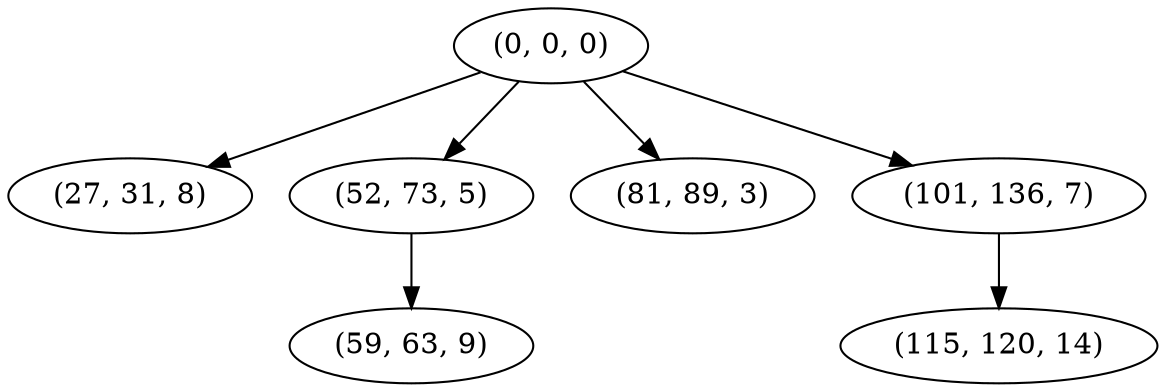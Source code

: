 digraph tree {
    "(0, 0, 0)";
    "(27, 31, 8)";
    "(52, 73, 5)";
    "(59, 63, 9)";
    "(81, 89, 3)";
    "(101, 136, 7)";
    "(115, 120, 14)";
    "(0, 0, 0)" -> "(27, 31, 8)";
    "(0, 0, 0)" -> "(52, 73, 5)";
    "(0, 0, 0)" -> "(81, 89, 3)";
    "(0, 0, 0)" -> "(101, 136, 7)";
    "(52, 73, 5)" -> "(59, 63, 9)";
    "(101, 136, 7)" -> "(115, 120, 14)";
}
